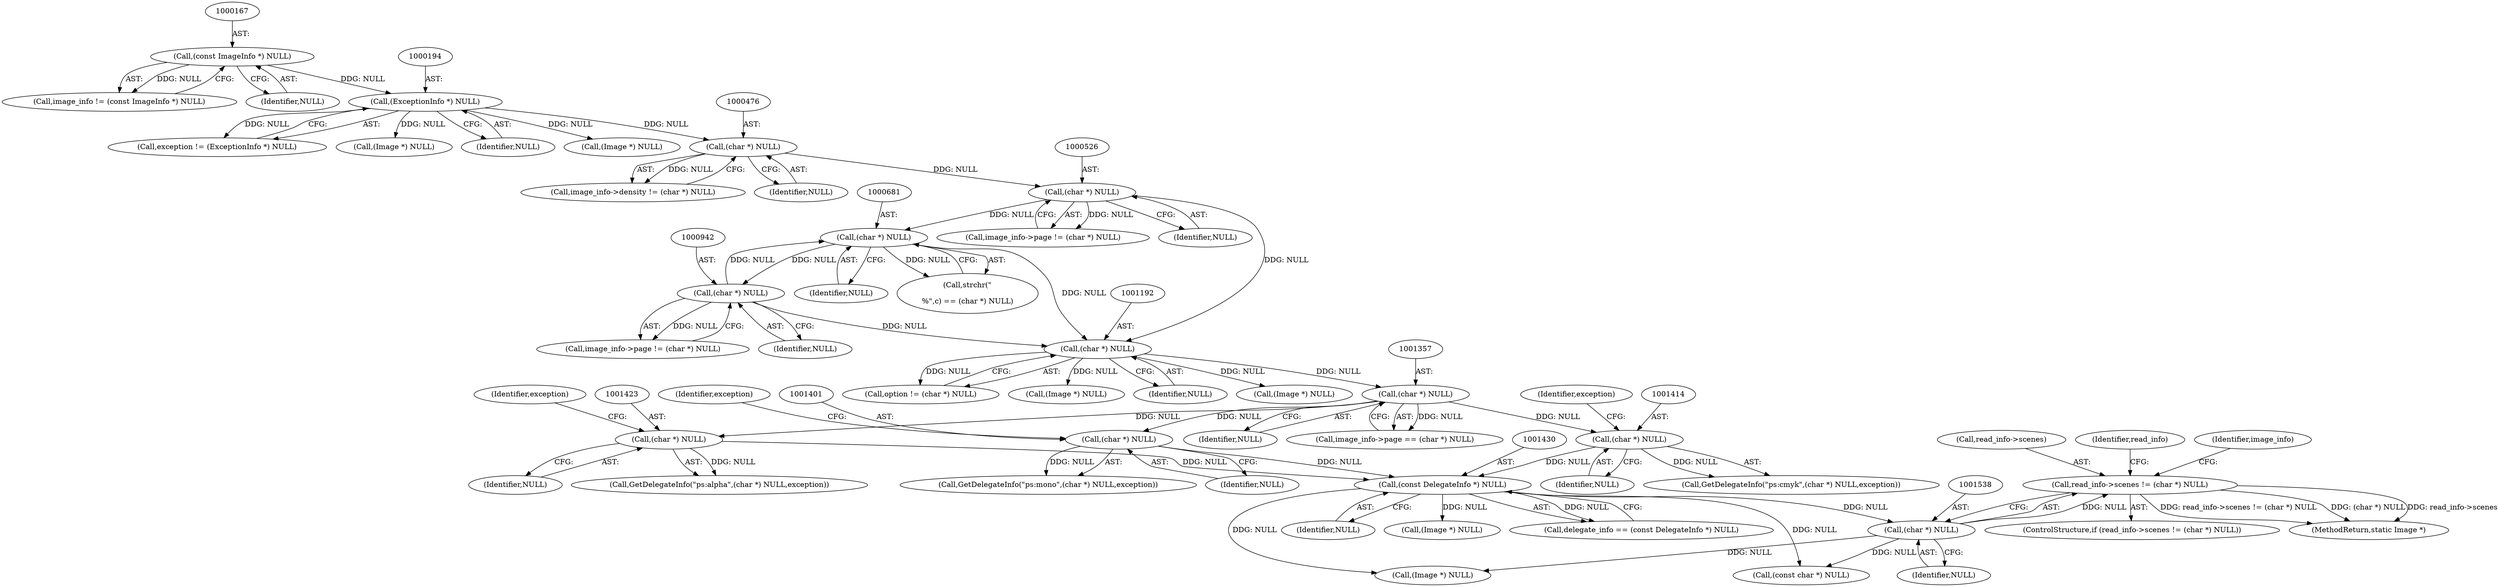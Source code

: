 digraph "0_ImageMagick6_7d11230060fa9c8f67e53c85224daf6648805c7b@API" {
"1001533" [label="(Call,read_info->scenes != (char *) NULL)"];
"1001537" [label="(Call,(char *) NULL)"];
"1001429" [label="(Call,(const DelegateInfo *) NULL)"];
"1001413" [label="(Call,(char *) NULL)"];
"1001356" [label="(Call,(char *) NULL)"];
"1001191" [label="(Call,(char *) NULL)"];
"1000680" [label="(Call,(char *) NULL)"];
"1000941" [label="(Call,(char *) NULL)"];
"1000525" [label="(Call,(char *) NULL)"];
"1000475" [label="(Call,(char *) NULL)"];
"1000193" [label="(Call,(ExceptionInfo *) NULL)"];
"1000166" [label="(Call,(const ImageInfo *) NULL)"];
"1001422" [label="(Call,(char *) NULL)"];
"1001400" [label="(Call,(char *) NULL)"];
"1001415" [label="(Identifier,NULL)"];
"1001189" [label="(Call,option != (char *) NULL)"];
"1000164" [label="(Call,image_info != (const ImageInfo *) NULL)"];
"1000471" [label="(Call,image_info->density != (char *) NULL)"];
"1001422" [label="(Call,(char *) NULL)"];
"1001543" [label="(Identifier,read_info)"];
"1000191" [label="(Call,exception != (ExceptionInfo *) NULL)"];
"1000223" [label="(Call,(Image *) NULL)"];
"1001424" [label="(Identifier,NULL)"];
"1000682" [label="(Identifier,NULL)"];
"1001550" [label="(Identifier,image_info)"];
"1001244" [label="(Call,(Image *) NULL)"];
"1002409" [label="(MethodReturn,static Image *)"];
"1001431" [label="(Identifier,NULL)"];
"1000521" [label="(Call,image_info->page != (char *) NULL)"];
"1000680" [label="(Call,(char *) NULL)"];
"1001532" [label="(ControlStructure,if (read_info->scenes != (char *) NULL))"];
"1000941" [label="(Call,(char *) NULL)"];
"1001425" [label="(Identifier,exception)"];
"1001533" [label="(Call,read_info->scenes != (char *) NULL)"];
"1001442" [label="(Call,(Image *) NULL)"];
"1000166" [label="(Call,(const ImageInfo *) NULL)"];
"1001413" [label="(Call,(char *) NULL)"];
"1001402" [label="(Identifier,NULL)"];
"1001534" [label="(Call,read_info->scenes)"];
"1001427" [label="(Call,delegate_info == (const DelegateInfo *) NULL)"];
"1001537" [label="(Call,(char *) NULL)"];
"1001429" [label="(Call,(const DelegateInfo *) NULL)"];
"1001358" [label="(Identifier,NULL)"];
"1001193" [label="(Identifier,NULL)"];
"1000477" [label="(Identifier,NULL)"];
"1001416" [label="(Identifier,exception)"];
"1000193" [label="(Call,(ExceptionInfo *) NULL)"];
"1001191" [label="(Call,(char *) NULL)"];
"1001403" [label="(Identifier,exception)"];
"1000937" [label="(Call,image_info->page != (char *) NULL)"];
"1001411" [label="(Call,GetDelegateInfo(\"ps:cmyk\",(char *) NULL,exception))"];
"1000676" [label="(Call,strchr(\"\n\r%\",c) == (char *) NULL)"];
"1000475" [label="(Call,(char *) NULL)"];
"1001539" [label="(Identifier,NULL)"];
"1000527" [label="(Identifier,NULL)"];
"1000943" [label="(Identifier,NULL)"];
"1000168" [label="(Identifier,NULL)"];
"1000195" [label="(Identifier,NULL)"];
"1001352" [label="(Call,image_info->page == (char *) NULL)"];
"1001704" [label="(Call,(Image *) NULL)"];
"1001356" [label="(Call,(char *) NULL)"];
"1000525" [label="(Call,(char *) NULL)"];
"1001333" [label="(Call,(Image *) NULL)"];
"1001398" [label="(Call,GetDelegateInfo(\"ps:mono\",(char *) NULL,exception))"];
"1000250" [label="(Call,(Image *) NULL)"];
"1001420" [label="(Call,GetDelegateInfo(\"ps:alpha\",(char *) NULL,exception))"];
"1001563" [label="(Call,(const char *) NULL)"];
"1001400" [label="(Call,(char *) NULL)"];
"1001533" -> "1001532"  [label="AST: "];
"1001533" -> "1001537"  [label="CFG: "];
"1001534" -> "1001533"  [label="AST: "];
"1001537" -> "1001533"  [label="AST: "];
"1001543" -> "1001533"  [label="CFG: "];
"1001550" -> "1001533"  [label="CFG: "];
"1001533" -> "1002409"  [label="DDG: (char *) NULL"];
"1001533" -> "1002409"  [label="DDG: read_info->scenes"];
"1001533" -> "1002409"  [label="DDG: read_info->scenes != (char *) NULL"];
"1001537" -> "1001533"  [label="DDG: NULL"];
"1001537" -> "1001539"  [label="CFG: "];
"1001538" -> "1001537"  [label="AST: "];
"1001539" -> "1001537"  [label="AST: "];
"1001429" -> "1001537"  [label="DDG: NULL"];
"1001537" -> "1001563"  [label="DDG: NULL"];
"1001537" -> "1001704"  [label="DDG: NULL"];
"1001429" -> "1001427"  [label="AST: "];
"1001429" -> "1001431"  [label="CFG: "];
"1001430" -> "1001429"  [label="AST: "];
"1001431" -> "1001429"  [label="AST: "];
"1001427" -> "1001429"  [label="CFG: "];
"1001429" -> "1001427"  [label="DDG: NULL"];
"1001413" -> "1001429"  [label="DDG: NULL"];
"1001422" -> "1001429"  [label="DDG: NULL"];
"1001400" -> "1001429"  [label="DDG: NULL"];
"1001429" -> "1001442"  [label="DDG: NULL"];
"1001429" -> "1001563"  [label="DDG: NULL"];
"1001429" -> "1001704"  [label="DDG: NULL"];
"1001413" -> "1001411"  [label="AST: "];
"1001413" -> "1001415"  [label="CFG: "];
"1001414" -> "1001413"  [label="AST: "];
"1001415" -> "1001413"  [label="AST: "];
"1001416" -> "1001413"  [label="CFG: "];
"1001413" -> "1001411"  [label="DDG: NULL"];
"1001356" -> "1001413"  [label="DDG: NULL"];
"1001356" -> "1001352"  [label="AST: "];
"1001356" -> "1001358"  [label="CFG: "];
"1001357" -> "1001356"  [label="AST: "];
"1001358" -> "1001356"  [label="AST: "];
"1001352" -> "1001356"  [label="CFG: "];
"1001356" -> "1001352"  [label="DDG: NULL"];
"1001191" -> "1001356"  [label="DDG: NULL"];
"1001356" -> "1001400"  [label="DDG: NULL"];
"1001356" -> "1001422"  [label="DDG: NULL"];
"1001191" -> "1001189"  [label="AST: "];
"1001191" -> "1001193"  [label="CFG: "];
"1001192" -> "1001191"  [label="AST: "];
"1001193" -> "1001191"  [label="AST: "];
"1001189" -> "1001191"  [label="CFG: "];
"1001191" -> "1001189"  [label="DDG: NULL"];
"1000680" -> "1001191"  [label="DDG: NULL"];
"1000941" -> "1001191"  [label="DDG: NULL"];
"1000525" -> "1001191"  [label="DDG: NULL"];
"1001191" -> "1001244"  [label="DDG: NULL"];
"1001191" -> "1001333"  [label="DDG: NULL"];
"1000680" -> "1000676"  [label="AST: "];
"1000680" -> "1000682"  [label="CFG: "];
"1000681" -> "1000680"  [label="AST: "];
"1000682" -> "1000680"  [label="AST: "];
"1000676" -> "1000680"  [label="CFG: "];
"1000680" -> "1000676"  [label="DDG: NULL"];
"1000941" -> "1000680"  [label="DDG: NULL"];
"1000525" -> "1000680"  [label="DDG: NULL"];
"1000680" -> "1000941"  [label="DDG: NULL"];
"1000941" -> "1000937"  [label="AST: "];
"1000941" -> "1000943"  [label="CFG: "];
"1000942" -> "1000941"  [label="AST: "];
"1000943" -> "1000941"  [label="AST: "];
"1000937" -> "1000941"  [label="CFG: "];
"1000941" -> "1000937"  [label="DDG: NULL"];
"1000525" -> "1000521"  [label="AST: "];
"1000525" -> "1000527"  [label="CFG: "];
"1000526" -> "1000525"  [label="AST: "];
"1000527" -> "1000525"  [label="AST: "];
"1000521" -> "1000525"  [label="CFG: "];
"1000525" -> "1000521"  [label="DDG: NULL"];
"1000475" -> "1000525"  [label="DDG: NULL"];
"1000475" -> "1000471"  [label="AST: "];
"1000475" -> "1000477"  [label="CFG: "];
"1000476" -> "1000475"  [label="AST: "];
"1000477" -> "1000475"  [label="AST: "];
"1000471" -> "1000475"  [label="CFG: "];
"1000475" -> "1000471"  [label="DDG: NULL"];
"1000193" -> "1000475"  [label="DDG: NULL"];
"1000193" -> "1000191"  [label="AST: "];
"1000193" -> "1000195"  [label="CFG: "];
"1000194" -> "1000193"  [label="AST: "];
"1000195" -> "1000193"  [label="AST: "];
"1000191" -> "1000193"  [label="CFG: "];
"1000193" -> "1000191"  [label="DDG: NULL"];
"1000166" -> "1000193"  [label="DDG: NULL"];
"1000193" -> "1000223"  [label="DDG: NULL"];
"1000193" -> "1000250"  [label="DDG: NULL"];
"1000166" -> "1000164"  [label="AST: "];
"1000166" -> "1000168"  [label="CFG: "];
"1000167" -> "1000166"  [label="AST: "];
"1000168" -> "1000166"  [label="AST: "];
"1000164" -> "1000166"  [label="CFG: "];
"1000166" -> "1000164"  [label="DDG: NULL"];
"1001422" -> "1001420"  [label="AST: "];
"1001422" -> "1001424"  [label="CFG: "];
"1001423" -> "1001422"  [label="AST: "];
"1001424" -> "1001422"  [label="AST: "];
"1001425" -> "1001422"  [label="CFG: "];
"1001422" -> "1001420"  [label="DDG: NULL"];
"1001400" -> "1001398"  [label="AST: "];
"1001400" -> "1001402"  [label="CFG: "];
"1001401" -> "1001400"  [label="AST: "];
"1001402" -> "1001400"  [label="AST: "];
"1001403" -> "1001400"  [label="CFG: "];
"1001400" -> "1001398"  [label="DDG: NULL"];
}
